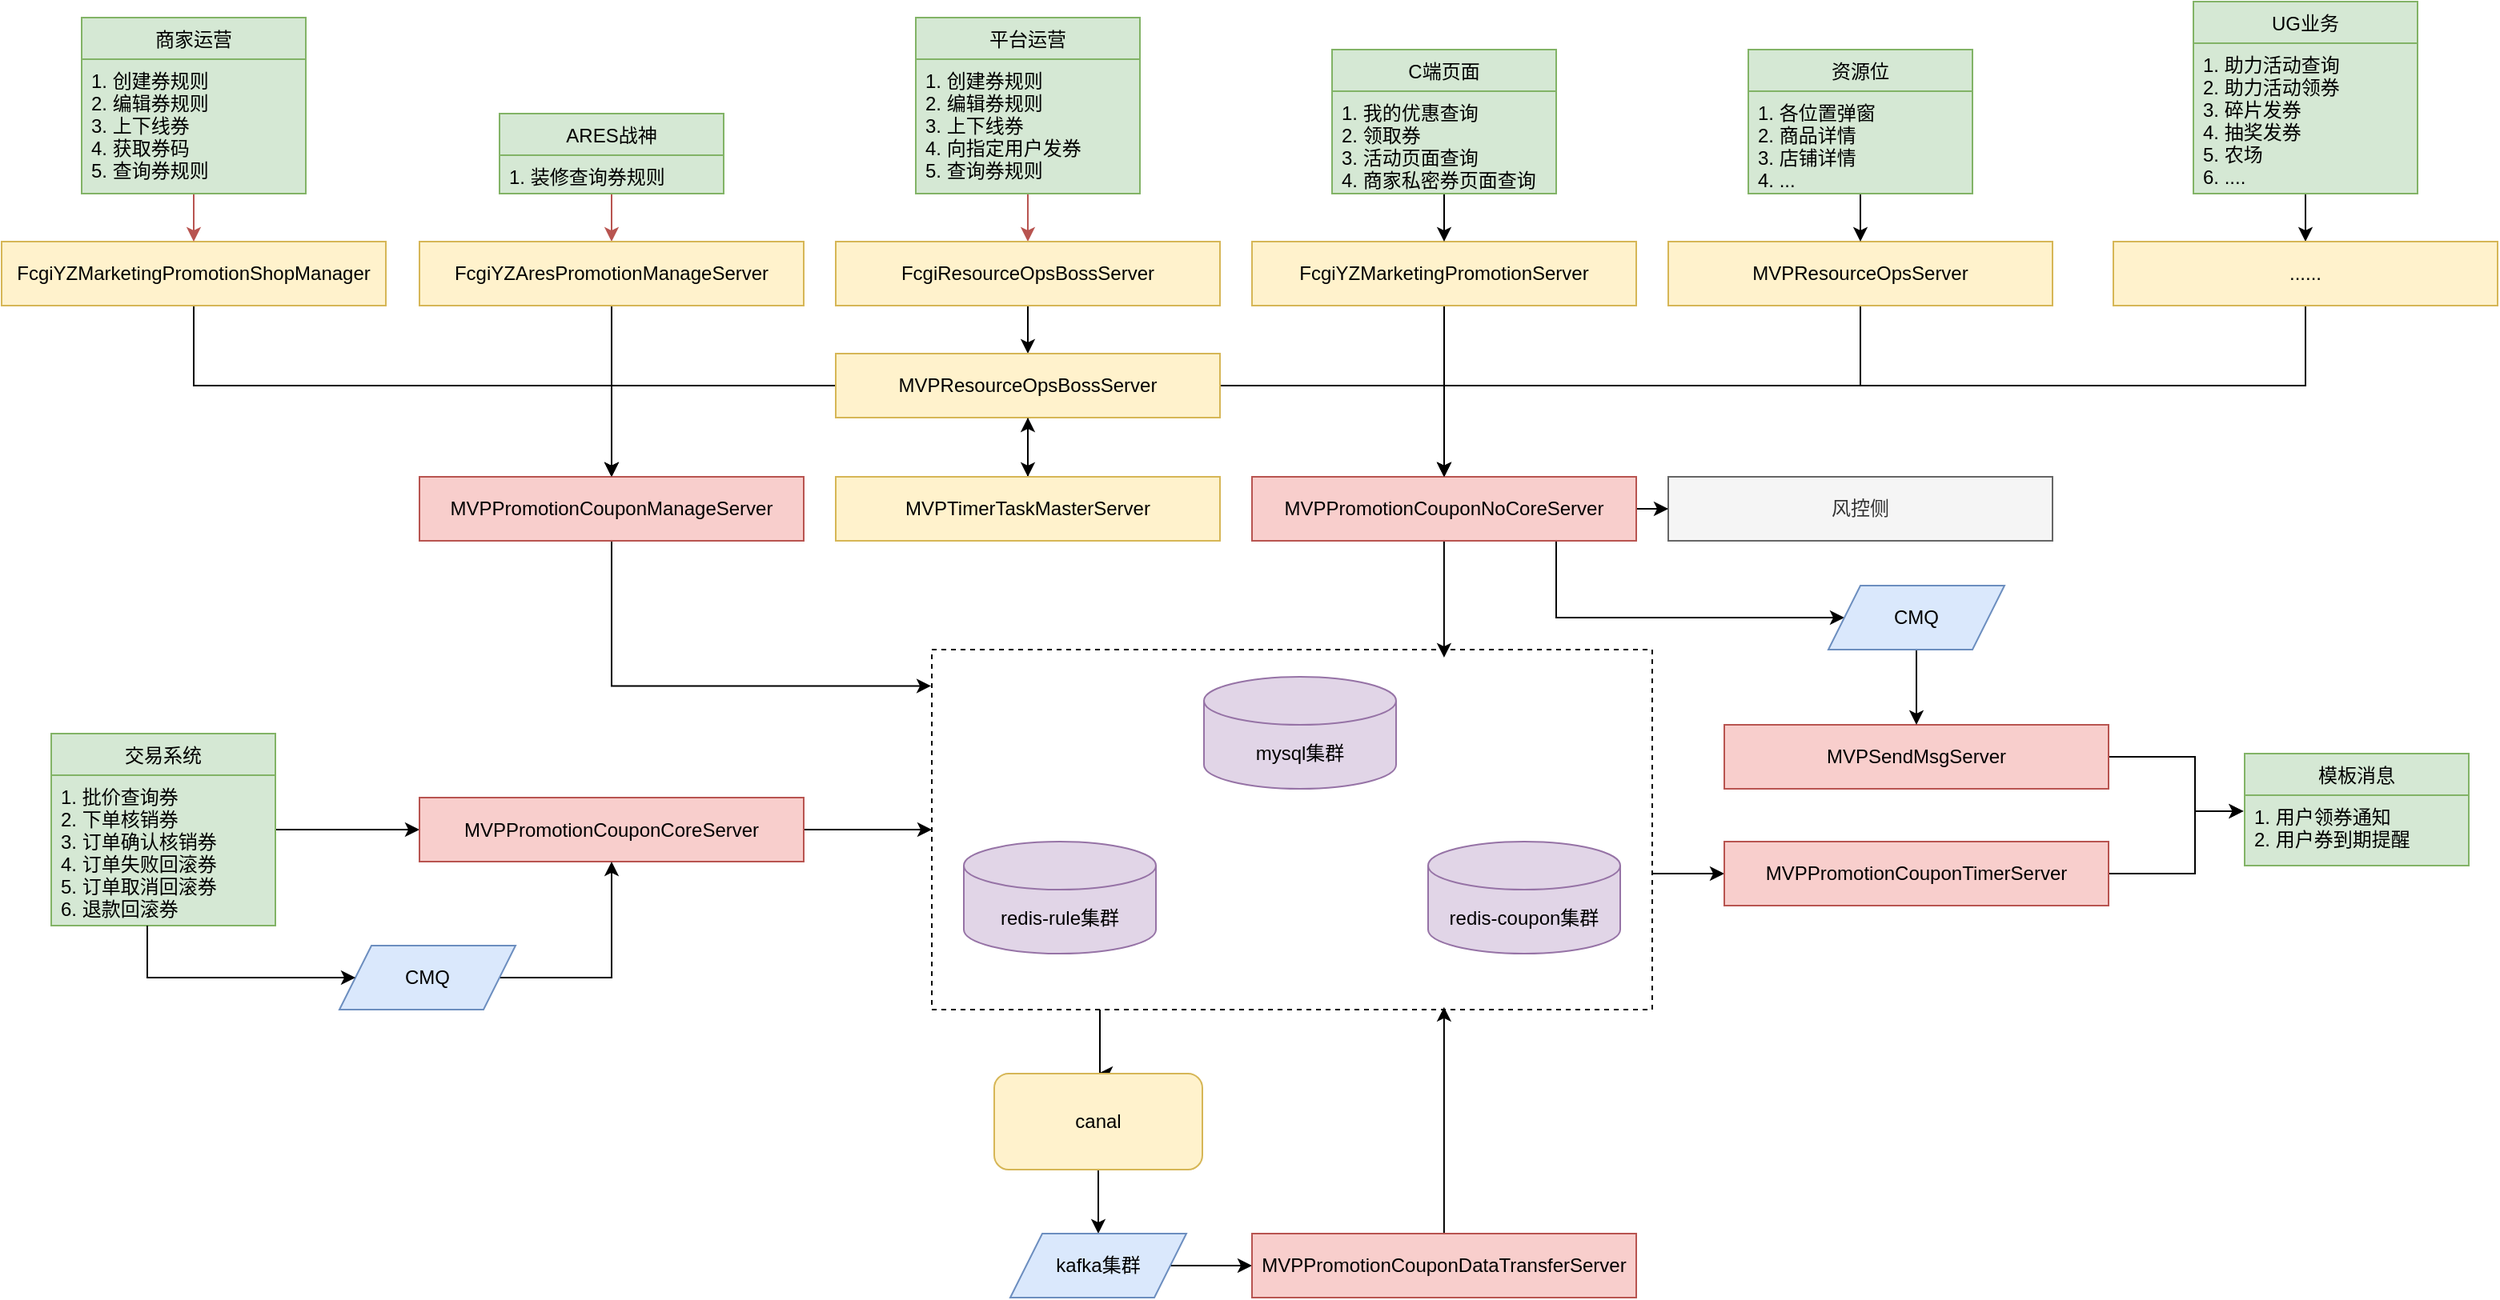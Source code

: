 <mxfile version="13.11.0" type="github">
  <diagram id="S-bVbZPN4BbvwkYWqwxk" name="Page-1">
    <mxGraphModel dx="3258" dy="2433" grid="1" gridSize="10" guides="1" tooltips="1" connect="1" arrows="1" fold="1" page="1" pageScale="1" pageWidth="827" pageHeight="1169" math="0" shadow="0">
      <root>
        <mxCell id="0" />
        <mxCell id="1" parent="0" />
        <mxCell id="o6GloD9FYgK3P94GDY6V-97" style="edgeStyle=orthogonalEdgeStyle;rounded=0;orthogonalLoop=1;jettySize=auto;html=1;entryX=0.5;entryY=0;entryDx=0;entryDy=0;" edge="1" parent="1" source="o6GloD9FYgK3P94GDY6V-52" target="nj5AoO-MpNhm7gpovx_Y-36">
          <mxGeometry relative="1" as="geometry">
            <Array as="points">
              <mxPoint x="415" y="490" />
              <mxPoint x="415" y="490" />
            </Array>
          </mxGeometry>
        </mxCell>
        <mxCell id="o6GloD9FYgK3P94GDY6V-103" style="edgeStyle=orthogonalEdgeStyle;rounded=0;orthogonalLoop=1;jettySize=auto;html=1;" edge="1" parent="1" source="o6GloD9FYgK3P94GDY6V-52" target="o6GloD9FYgK3P94GDY6V-50">
          <mxGeometry relative="1" as="geometry">
            <Array as="points">
              <mxPoint x="780" y="395" />
              <mxPoint x="780" y="395" />
            </Array>
          </mxGeometry>
        </mxCell>
        <mxCell id="o6GloD9FYgK3P94GDY6V-52" value="" style="rounded=0;whiteSpace=wrap;html=1;dashed=1;" vertex="1" parent="1">
          <mxGeometry x="310" y="255" width="450" height="225" as="geometry" />
        </mxCell>
        <mxCell id="o6GloD9FYgK3P94GDY6V-68" style="edgeStyle=orthogonalEdgeStyle;rounded=0;orthogonalLoop=1;jettySize=auto;html=1;entryX=0.5;entryY=0;entryDx=0;entryDy=0;" edge="1" parent="1" source="nj5AoO-MpNhm7gpovx_Y-13" target="o6GloD9FYgK3P94GDY6V-27">
          <mxGeometry relative="1" as="geometry">
            <Array as="points">
              <mxPoint x="-151" y="90" />
              <mxPoint x="110" y="90" />
            </Array>
          </mxGeometry>
        </mxCell>
        <mxCell id="nj5AoO-MpNhm7gpovx_Y-13" value="FcgiYZMarketingPromotionShopManager" style="rounded=0;whiteSpace=wrap;html=1;fillColor=#fff2cc;strokeColor=#d6b656;" parent="1" vertex="1">
          <mxGeometry x="-271" width="240" height="40" as="geometry" />
        </mxCell>
        <mxCell id="nj5AoO-MpNhm7gpovx_Y-21" value="mysql集群" style="shape=cylinder3;whiteSpace=wrap;html=1;boundedLbl=1;backgroundOutline=1;size=15;fillColor=#e1d5e7;strokeColor=#9673a6;" parent="1" vertex="1">
          <mxGeometry x="480" y="272" width="120" height="70" as="geometry" />
        </mxCell>
        <mxCell id="o6GloD9FYgK3P94GDY6V-98" style="edgeStyle=orthogonalEdgeStyle;rounded=0;orthogonalLoop=1;jettySize=auto;html=1;entryX=0.5;entryY=0;entryDx=0;entryDy=0;" edge="1" parent="1" source="nj5AoO-MpNhm7gpovx_Y-36" target="o6GloD9FYgK3P94GDY6V-47">
          <mxGeometry relative="1" as="geometry" />
        </mxCell>
        <mxCell id="nj5AoO-MpNhm7gpovx_Y-36" value="canal" style="rounded=1;whiteSpace=wrap;html=1;fillColor=#fff2cc;strokeColor=#d6b656;" parent="1" vertex="1">
          <mxGeometry x="349" y="520" width="130" height="60" as="geometry" />
        </mxCell>
        <mxCell id="o6GloD9FYgK3P94GDY6V-65" value="" style="edgeStyle=orthogonalEdgeStyle;rounded=0;orthogonalLoop=1;jettySize=auto;html=1;fillColor=#f8cecc;strokeColor=#b85450;" edge="1" parent="1" source="o6GloD9FYgK3P94GDY6V-10" target="o6GloD9FYgK3P94GDY6V-26">
          <mxGeometry relative="1" as="geometry" />
        </mxCell>
        <mxCell id="o6GloD9FYgK3P94GDY6V-10" value="平台运营" style="swimlane;fontStyle=0;childLayout=stackLayout;horizontal=1;startSize=26;fillColor=#d5e8d4;horizontalStack=0;resizeParent=1;resizeParentMax=0;resizeLast=0;collapsible=1;marginBottom=0;strokeColor=#82b366;" vertex="1" parent="1">
          <mxGeometry x="300" y="-140" width="140" height="110" as="geometry" />
        </mxCell>
        <mxCell id="o6GloD9FYgK3P94GDY6V-11" value="1. 创建券规则&#xa;2. 编辑券规则&#xa;3. 上下线券&#xa;4. 向指定用户发券&#xa;5. 查询券规则" style="text;strokeColor=#82b366;fillColor=#d5e8d4;align=left;verticalAlign=top;spacingLeft=4;spacingRight=4;overflow=hidden;rotatable=0;points=[[0,0.5],[1,0.5]];portConstraint=eastwest;" vertex="1" parent="o6GloD9FYgK3P94GDY6V-10">
          <mxGeometry y="26" width="140" height="84" as="geometry" />
        </mxCell>
        <mxCell id="o6GloD9FYgK3P94GDY6V-63" value="" style="edgeStyle=orthogonalEdgeStyle;rounded=0;orthogonalLoop=1;jettySize=auto;html=1;fillColor=#f8cecc;strokeColor=#b85450;" edge="1" parent="1" source="o6GloD9FYgK3P94GDY6V-19" target="o6GloD9FYgK3P94GDY6V-25">
          <mxGeometry relative="1" as="geometry" />
        </mxCell>
        <mxCell id="o6GloD9FYgK3P94GDY6V-19" value="ARES战神" style="swimlane;fontStyle=0;childLayout=stackLayout;horizontal=1;startSize=26;fillColor=#d5e8d4;horizontalStack=0;resizeParent=1;resizeParentMax=0;resizeLast=0;collapsible=1;marginBottom=0;strokeColor=#82b366;" vertex="1" parent="1">
          <mxGeometry x="40" y="-80" width="140" height="50" as="geometry" />
        </mxCell>
        <mxCell id="o6GloD9FYgK3P94GDY6V-20" value="1. 装修查询券规则" style="text;strokeColor=#82b366;fillColor=#d5e8d4;align=left;verticalAlign=top;spacingLeft=4;spacingRight=4;overflow=hidden;rotatable=0;points=[[0,0.5],[1,0.5]];portConstraint=eastwest;" vertex="1" parent="o6GloD9FYgK3P94GDY6V-19">
          <mxGeometry y="26" width="140" height="24" as="geometry" />
        </mxCell>
        <mxCell id="o6GloD9FYgK3P94GDY6V-62" value="" style="edgeStyle=orthogonalEdgeStyle;rounded=0;orthogonalLoop=1;jettySize=auto;html=1;fillColor=#f8cecc;strokeColor=#b85450;" edge="1" parent="1" source="o6GloD9FYgK3P94GDY6V-21" target="nj5AoO-MpNhm7gpovx_Y-13">
          <mxGeometry relative="1" as="geometry" />
        </mxCell>
        <mxCell id="o6GloD9FYgK3P94GDY6V-21" value="商家运营" style="swimlane;fontStyle=0;childLayout=stackLayout;horizontal=1;startSize=26;fillColor=#d5e8d4;horizontalStack=0;resizeParent=1;resizeParentMax=0;resizeLast=0;collapsible=1;marginBottom=0;strokeColor=#82b366;" vertex="1" parent="1">
          <mxGeometry x="-221" y="-140" width="140" height="110" as="geometry" />
        </mxCell>
        <mxCell id="o6GloD9FYgK3P94GDY6V-22" value="1. 创建券规则&#xa;2. 编辑券规则&#xa;3. 上下线券&#xa;4. 获取券码&#xa;5. 查询券规则" style="text;strokeColor=#82b366;fillColor=#d5e8d4;align=left;verticalAlign=top;spacingLeft=4;spacingRight=4;overflow=hidden;rotatable=0;points=[[0,0.5],[1,0.5]];portConstraint=eastwest;" vertex="1" parent="o6GloD9FYgK3P94GDY6V-21">
          <mxGeometry y="26" width="140" height="84" as="geometry" />
        </mxCell>
        <mxCell id="o6GloD9FYgK3P94GDY6V-67" style="edgeStyle=orthogonalEdgeStyle;rounded=0;orthogonalLoop=1;jettySize=auto;html=1;entryX=0.5;entryY=0;entryDx=0;entryDy=0;" edge="1" parent="1" source="o6GloD9FYgK3P94GDY6V-25" target="o6GloD9FYgK3P94GDY6V-27">
          <mxGeometry relative="1" as="geometry" />
        </mxCell>
        <mxCell id="o6GloD9FYgK3P94GDY6V-25" value="FcgiYZAresPromotionManageServer" style="rounded=0;whiteSpace=wrap;html=1;fillColor=#fff2cc;strokeColor=#d6b656;" vertex="1" parent="1">
          <mxGeometry x="-10" width="240" height="40" as="geometry" />
        </mxCell>
        <mxCell id="o6GloD9FYgK3P94GDY6V-66" value="" style="edgeStyle=orthogonalEdgeStyle;rounded=0;orthogonalLoop=1;jettySize=auto;html=1;" edge="1" parent="1" source="o6GloD9FYgK3P94GDY6V-26" target="o6GloD9FYgK3P94GDY6V-28">
          <mxGeometry relative="1" as="geometry" />
        </mxCell>
        <mxCell id="o6GloD9FYgK3P94GDY6V-26" value="FcgiResourceOpsBossServer" style="rounded=0;whiteSpace=wrap;html=1;fillColor=#fff2cc;strokeColor=#d6b656;" vertex="1" parent="1">
          <mxGeometry x="250" width="240" height="40" as="geometry" />
        </mxCell>
        <mxCell id="o6GloD9FYgK3P94GDY6V-93" style="edgeStyle=orthogonalEdgeStyle;rounded=0;orthogonalLoop=1;jettySize=auto;html=1;entryX=-0.001;entryY=0.101;entryDx=0;entryDy=0;entryPerimeter=0;" edge="1" parent="1" source="o6GloD9FYgK3P94GDY6V-27" target="o6GloD9FYgK3P94GDY6V-52">
          <mxGeometry relative="1" as="geometry">
            <mxPoint x="310" y="290" as="targetPoint" />
            <Array as="points">
              <mxPoint x="110" y="278" />
            </Array>
          </mxGeometry>
        </mxCell>
        <mxCell id="o6GloD9FYgK3P94GDY6V-27" value="MVPPromotionCouponManageServer" style="rounded=0;whiteSpace=wrap;html=1;fillColor=#f8cecc;strokeColor=#b85450;" vertex="1" parent="1">
          <mxGeometry x="-10" y="147" width="240" height="40" as="geometry" />
        </mxCell>
        <mxCell id="o6GloD9FYgK3P94GDY6V-69" style="edgeStyle=orthogonalEdgeStyle;rounded=0;orthogonalLoop=1;jettySize=auto;html=1;entryX=0.5;entryY=0;entryDx=0;entryDy=0;" edge="1" parent="1" source="o6GloD9FYgK3P94GDY6V-28" target="o6GloD9FYgK3P94GDY6V-27">
          <mxGeometry relative="1" as="geometry" />
        </mxCell>
        <mxCell id="o6GloD9FYgK3P94GDY6V-115" value="" style="edgeStyle=orthogonalEdgeStyle;rounded=0;orthogonalLoop=1;jettySize=auto;html=1;" edge="1" parent="1" source="o6GloD9FYgK3P94GDY6V-28" target="o6GloD9FYgK3P94GDY6V-29">
          <mxGeometry relative="1" as="geometry" />
        </mxCell>
        <mxCell id="o6GloD9FYgK3P94GDY6V-117" style="edgeStyle=orthogonalEdgeStyle;rounded=0;orthogonalLoop=1;jettySize=auto;html=1;entryX=0.5;entryY=0;entryDx=0;entryDy=0;" edge="1" parent="1" source="o6GloD9FYgK3P94GDY6V-28" target="o6GloD9FYgK3P94GDY6V-36">
          <mxGeometry relative="1" as="geometry" />
        </mxCell>
        <mxCell id="o6GloD9FYgK3P94GDY6V-28" value="MVPResourceOpsBossServer" style="rounded=0;whiteSpace=wrap;html=1;fillColor=#fff2cc;strokeColor=#d6b656;" vertex="1" parent="1">
          <mxGeometry x="250" y="70" width="240" height="40" as="geometry" />
        </mxCell>
        <mxCell id="o6GloD9FYgK3P94GDY6V-116" style="edgeStyle=orthogonalEdgeStyle;rounded=0;orthogonalLoop=1;jettySize=auto;html=1;entryX=0.5;entryY=1;entryDx=0;entryDy=0;" edge="1" parent="1" source="o6GloD9FYgK3P94GDY6V-29" target="o6GloD9FYgK3P94GDY6V-28">
          <mxGeometry relative="1" as="geometry" />
        </mxCell>
        <mxCell id="o6GloD9FYgK3P94GDY6V-29" value="MVPTimerTaskMasterServer" style="rounded=0;whiteSpace=wrap;html=1;fillColor=#fff2cc;strokeColor=#d6b656;" vertex="1" parent="1">
          <mxGeometry x="250" y="147" width="240" height="40" as="geometry" />
        </mxCell>
        <mxCell id="o6GloD9FYgK3P94GDY6V-112" style="edgeStyle=orthogonalEdgeStyle;rounded=0;orthogonalLoop=1;jettySize=auto;html=1;" edge="1" parent="1" source="o6GloD9FYgK3P94GDY6V-30" target="o6GloD9FYgK3P94GDY6V-32">
          <mxGeometry relative="1" as="geometry" />
        </mxCell>
        <mxCell id="o6GloD9FYgK3P94GDY6V-30" value="交易系统" style="swimlane;fontStyle=0;childLayout=stackLayout;horizontal=1;startSize=26;fillColor=#d5e8d4;horizontalStack=0;resizeParent=1;resizeParentMax=0;resizeLast=0;collapsible=1;marginBottom=0;strokeColor=#82b366;" vertex="1" parent="1">
          <mxGeometry x="-240" y="307.5" width="140" height="120" as="geometry" />
        </mxCell>
        <mxCell id="o6GloD9FYgK3P94GDY6V-31" value="1. 批价查询券&#xa;2. 下单核销券&#xa;3. 订单确认核销券&#xa;4. 订单失败回滚券&#xa;5. 订单取消回滚券&#xa;6. 退款回滚券" style="text;strokeColor=#82b366;fillColor=#d5e8d4;align=left;verticalAlign=top;spacingLeft=4;spacingRight=4;overflow=hidden;rotatable=0;points=[[0,0.5],[1,0.5]];portConstraint=eastwest;" vertex="1" parent="o6GloD9FYgK3P94GDY6V-30">
          <mxGeometry y="26" width="140" height="94" as="geometry" />
        </mxCell>
        <mxCell id="o6GloD9FYgK3P94GDY6V-111" style="edgeStyle=orthogonalEdgeStyle;rounded=0;orthogonalLoop=1;jettySize=auto;html=1;" edge="1" parent="1" source="o6GloD9FYgK3P94GDY6V-32" target="o6GloD9FYgK3P94GDY6V-52">
          <mxGeometry relative="1" as="geometry" />
        </mxCell>
        <mxCell id="o6GloD9FYgK3P94GDY6V-32" value="MVPPromotionCouponCoreServer" style="rounded=0;whiteSpace=wrap;html=1;fillColor=#f8cecc;strokeColor=#b85450;" vertex="1" parent="1">
          <mxGeometry x="-10" y="347.5" width="240" height="40" as="geometry" />
        </mxCell>
        <mxCell id="o6GloD9FYgK3P94GDY6V-74" value="" style="edgeStyle=orthogonalEdgeStyle;rounded=0;orthogonalLoop=1;jettySize=auto;html=1;" edge="1" parent="1" source="o6GloD9FYgK3P94GDY6V-33" target="o6GloD9FYgK3P94GDY6V-36">
          <mxGeometry relative="1" as="geometry" />
        </mxCell>
        <mxCell id="o6GloD9FYgK3P94GDY6V-33" value="FcgiYZMarketingPromotionServer" style="rounded=0;whiteSpace=wrap;html=1;fillColor=#fff2cc;strokeColor=#d6b656;" vertex="1" parent="1">
          <mxGeometry x="510" width="240" height="40" as="geometry" />
        </mxCell>
        <mxCell id="o6GloD9FYgK3P94GDY6V-73" value="" style="edgeStyle=orthogonalEdgeStyle;rounded=0;orthogonalLoop=1;jettySize=auto;html=1;" edge="1" parent="1" source="o6GloD9FYgK3P94GDY6V-34" target="o6GloD9FYgK3P94GDY6V-33">
          <mxGeometry relative="1" as="geometry" />
        </mxCell>
        <mxCell id="o6GloD9FYgK3P94GDY6V-34" value="C端页面" style="swimlane;fontStyle=0;childLayout=stackLayout;horizontal=1;startSize=26;fillColor=#d5e8d4;horizontalStack=0;resizeParent=1;resizeParentMax=0;resizeLast=0;collapsible=1;marginBottom=0;strokeColor=#82b366;" vertex="1" parent="1">
          <mxGeometry x="560" y="-120" width="140" height="90" as="geometry" />
        </mxCell>
        <mxCell id="o6GloD9FYgK3P94GDY6V-35" value="1. 我的优惠查询&#xa;2. 领取券&#xa;3. 活动页面查询&#xa;4. 商家私密券页面查询" style="text;strokeColor=#82b366;fillColor=#d5e8d4;align=left;verticalAlign=top;spacingLeft=4;spacingRight=4;overflow=hidden;rotatable=0;points=[[0,0.5],[1,0.5]];portConstraint=eastwest;" vertex="1" parent="o6GloD9FYgK3P94GDY6V-34">
          <mxGeometry y="26" width="140" height="64" as="geometry" />
        </mxCell>
        <mxCell id="o6GloD9FYgK3P94GDY6V-120" style="edgeStyle=orthogonalEdgeStyle;rounded=0;orthogonalLoop=1;jettySize=auto;html=1;" edge="1" parent="1" source="o6GloD9FYgK3P94GDY6V-36" target="o6GloD9FYgK3P94GDY6V-61">
          <mxGeometry relative="1" as="geometry" />
        </mxCell>
        <mxCell id="o6GloD9FYgK3P94GDY6V-121" style="edgeStyle=orthogonalEdgeStyle;rounded=0;orthogonalLoop=1;jettySize=auto;html=1;entryX=0.711;entryY=0.022;entryDx=0;entryDy=0;entryPerimeter=0;" edge="1" parent="1" source="o6GloD9FYgK3P94GDY6V-36" target="o6GloD9FYgK3P94GDY6V-52">
          <mxGeometry relative="1" as="geometry" />
        </mxCell>
        <mxCell id="o6GloD9FYgK3P94GDY6V-122" style="edgeStyle=orthogonalEdgeStyle;rounded=0;orthogonalLoop=1;jettySize=auto;html=1;entryX=0;entryY=0.5;entryDx=0;entryDy=0;" edge="1" parent="1" source="o6GloD9FYgK3P94GDY6V-36" target="o6GloD9FYgK3P94GDY6V-60">
          <mxGeometry relative="1" as="geometry">
            <Array as="points">
              <mxPoint x="700" y="235" />
            </Array>
          </mxGeometry>
        </mxCell>
        <mxCell id="o6GloD9FYgK3P94GDY6V-36" value="MVPPromotionCouponNoCoreServer" style="rounded=0;whiteSpace=wrap;html=1;fillColor=#f8cecc;strokeColor=#b85450;" vertex="1" parent="1">
          <mxGeometry x="510" y="147" width="240" height="40" as="geometry" />
        </mxCell>
        <mxCell id="o6GloD9FYgK3P94GDY6V-118" style="edgeStyle=orthogonalEdgeStyle;rounded=0;orthogonalLoop=1;jettySize=auto;html=1;entryX=0.5;entryY=0;entryDx=0;entryDy=0;" edge="1" parent="1" source="o6GloD9FYgK3P94GDY6V-37" target="o6GloD9FYgK3P94GDY6V-36">
          <mxGeometry relative="1" as="geometry">
            <Array as="points">
              <mxPoint x="890" y="90" />
              <mxPoint x="630" y="90" />
            </Array>
          </mxGeometry>
        </mxCell>
        <mxCell id="o6GloD9FYgK3P94GDY6V-37" value="MVPResourceOpsServer" style="rounded=0;whiteSpace=wrap;html=1;fillColor=#fff2cc;strokeColor=#d6b656;" vertex="1" parent="1">
          <mxGeometry x="770" width="240" height="40" as="geometry" />
        </mxCell>
        <mxCell id="o6GloD9FYgK3P94GDY6V-75" value="" style="edgeStyle=orthogonalEdgeStyle;rounded=0;orthogonalLoop=1;jettySize=auto;html=1;" edge="1" parent="1" source="o6GloD9FYgK3P94GDY6V-38" target="o6GloD9FYgK3P94GDY6V-37">
          <mxGeometry relative="1" as="geometry" />
        </mxCell>
        <mxCell id="o6GloD9FYgK3P94GDY6V-38" value="资源位" style="swimlane;fontStyle=0;childLayout=stackLayout;horizontal=1;startSize=26;fillColor=#d5e8d4;horizontalStack=0;resizeParent=1;resizeParentMax=0;resizeLast=0;collapsible=1;marginBottom=0;strokeColor=#82b366;" vertex="1" parent="1">
          <mxGeometry x="820" y="-120" width="140" height="90" as="geometry" />
        </mxCell>
        <mxCell id="o6GloD9FYgK3P94GDY6V-39" value="1. 各位置弹窗&#xa;2. 商品详情&#xa;3. 店铺详情&#xa;4. ..." style="text;strokeColor=#82b366;fillColor=#d5e8d4;align=left;verticalAlign=top;spacingLeft=4;spacingRight=4;overflow=hidden;rotatable=0;points=[[0,0.5],[1,0.5]];portConstraint=eastwest;" vertex="1" parent="o6GloD9FYgK3P94GDY6V-38">
          <mxGeometry y="26" width="140" height="64" as="geometry" />
        </mxCell>
        <mxCell id="o6GloD9FYgK3P94GDY6V-82" value="" style="edgeStyle=orthogonalEdgeStyle;rounded=0;orthogonalLoop=1;jettySize=auto;html=1;" edge="1" parent="1" source="o6GloD9FYgK3P94GDY6V-40" target="o6GloD9FYgK3P94GDY6V-81">
          <mxGeometry relative="1" as="geometry" />
        </mxCell>
        <mxCell id="o6GloD9FYgK3P94GDY6V-40" value="UG业务" style="swimlane;fontStyle=0;childLayout=stackLayout;horizontal=1;startSize=26;fillColor=#d5e8d4;horizontalStack=0;resizeParent=1;resizeParentMax=0;resizeLast=0;collapsible=1;marginBottom=0;strokeColor=#82b366;" vertex="1" parent="1">
          <mxGeometry x="1098" y="-150" width="140" height="120" as="geometry" />
        </mxCell>
        <mxCell id="o6GloD9FYgK3P94GDY6V-41" value="1. 助力活动查询&#xa;2. 助力活动领券&#xa;3. 碎片发券&#xa;4. 抽奖发券&#xa;5. 农场&#xa;6. ...." style="text;strokeColor=#82b366;fillColor=#d5e8d4;align=left;verticalAlign=top;spacingLeft=4;spacingRight=4;overflow=hidden;rotatable=0;points=[[0,0.5],[1,0.5]];portConstraint=eastwest;" vertex="1" parent="o6GloD9FYgK3P94GDY6V-40">
          <mxGeometry y="26" width="140" height="94" as="geometry" />
        </mxCell>
        <mxCell id="o6GloD9FYgK3P94GDY6V-114" style="edgeStyle=orthogonalEdgeStyle;rounded=0;orthogonalLoop=1;jettySize=auto;html=1;entryX=0.5;entryY=1;entryDx=0;entryDy=0;" edge="1" parent="1" source="o6GloD9FYgK3P94GDY6V-46" target="o6GloD9FYgK3P94GDY6V-32">
          <mxGeometry relative="1" as="geometry">
            <Array as="points">
              <mxPoint x="110" y="460" />
            </Array>
          </mxGeometry>
        </mxCell>
        <mxCell id="o6GloD9FYgK3P94GDY6V-46" value="CMQ" style="shape=parallelogram;perimeter=parallelogramPerimeter;whiteSpace=wrap;html=1;fixedSize=1;fillColor=#dae8fc;strokeColor=#6c8ebf;" vertex="1" parent="1">
          <mxGeometry x="-60" y="440" width="110" height="40" as="geometry" />
        </mxCell>
        <mxCell id="o6GloD9FYgK3P94GDY6V-99" value="" style="edgeStyle=orthogonalEdgeStyle;rounded=0;orthogonalLoop=1;jettySize=auto;html=1;" edge="1" parent="1" source="o6GloD9FYgK3P94GDY6V-47" target="o6GloD9FYgK3P94GDY6V-51">
          <mxGeometry relative="1" as="geometry" />
        </mxCell>
        <mxCell id="o6GloD9FYgK3P94GDY6V-47" value="kafka集群" style="shape=parallelogram;perimeter=parallelogramPerimeter;whiteSpace=wrap;html=1;fixedSize=1;fillColor=#dae8fc;strokeColor=#6c8ebf;" vertex="1" parent="1">
          <mxGeometry x="359" y="620" width="110" height="40" as="geometry" />
        </mxCell>
        <mxCell id="o6GloD9FYgK3P94GDY6V-48" value="redis-rule集群" style="shape=cylinder3;whiteSpace=wrap;html=1;boundedLbl=1;backgroundOutline=1;size=15;fillColor=#e1d5e7;strokeColor=#9673a6;" vertex="1" parent="1">
          <mxGeometry x="330" y="375" width="120" height="70" as="geometry" />
        </mxCell>
        <mxCell id="o6GloD9FYgK3P94GDY6V-49" value="redis-coupon集群" style="shape=cylinder3;whiteSpace=wrap;html=1;boundedLbl=1;backgroundOutline=1;size=15;fillColor=#e1d5e7;strokeColor=#9673a6;" vertex="1" parent="1">
          <mxGeometry x="620" y="375" width="120" height="70" as="geometry" />
        </mxCell>
        <mxCell id="o6GloD9FYgK3P94GDY6V-109" style="edgeStyle=orthogonalEdgeStyle;rounded=0;orthogonalLoop=1;jettySize=auto;html=1;entryX=-0.005;entryY=0.227;entryDx=0;entryDy=0;entryPerimeter=0;" edge="1" parent="1" source="o6GloD9FYgK3P94GDY6V-50" target="o6GloD9FYgK3P94GDY6V-59">
          <mxGeometry relative="1" as="geometry">
            <Array as="points">
              <mxPoint x="1099" y="395" />
              <mxPoint x="1099" y="356" />
            </Array>
          </mxGeometry>
        </mxCell>
        <mxCell id="o6GloD9FYgK3P94GDY6V-50" value="MVPPromotionCouponTimerServer" style="rounded=0;whiteSpace=wrap;html=1;fillColor=#f8cecc;strokeColor=#b85450;" vertex="1" parent="1">
          <mxGeometry x="805" y="375" width="240" height="40" as="geometry" />
        </mxCell>
        <mxCell id="o6GloD9FYgK3P94GDY6V-100" style="edgeStyle=orthogonalEdgeStyle;rounded=0;orthogonalLoop=1;jettySize=auto;html=1;entryX=0.711;entryY=0.993;entryDx=0;entryDy=0;entryPerimeter=0;" edge="1" parent="1" source="o6GloD9FYgK3P94GDY6V-51" target="o6GloD9FYgK3P94GDY6V-52">
          <mxGeometry relative="1" as="geometry" />
        </mxCell>
        <mxCell id="o6GloD9FYgK3P94GDY6V-51" value="MVPPromotionCouponDataTransferServer" style="rounded=0;whiteSpace=wrap;html=1;fillColor=#f8cecc;strokeColor=#b85450;" vertex="1" parent="1">
          <mxGeometry x="510" y="620" width="240" height="40" as="geometry" />
        </mxCell>
        <mxCell id="o6GloD9FYgK3P94GDY6V-108" style="edgeStyle=orthogonalEdgeStyle;rounded=0;orthogonalLoop=1;jettySize=auto;html=1;entryX=-0.005;entryY=0.227;entryDx=0;entryDy=0;entryPerimeter=0;" edge="1" parent="1" source="o6GloD9FYgK3P94GDY6V-56" target="o6GloD9FYgK3P94GDY6V-59">
          <mxGeometry relative="1" as="geometry">
            <Array as="points">
              <mxPoint x="1099" y="322" />
              <mxPoint x="1099" y="356" />
            </Array>
          </mxGeometry>
        </mxCell>
        <mxCell id="o6GloD9FYgK3P94GDY6V-56" value="MVPSendMsgServer" style="rounded=0;whiteSpace=wrap;html=1;fillColor=#f8cecc;strokeColor=#b85450;" vertex="1" parent="1">
          <mxGeometry x="805" y="302" width="240" height="40" as="geometry" />
        </mxCell>
        <mxCell id="o6GloD9FYgK3P94GDY6V-58" value="模板消息" style="swimlane;fontStyle=0;childLayout=stackLayout;horizontal=1;startSize=26;fillColor=#d5e8d4;horizontalStack=0;resizeParent=1;resizeParentMax=0;resizeLast=0;collapsible=1;marginBottom=0;strokeColor=#82b366;" vertex="1" parent="1">
          <mxGeometry x="1130" y="320" width="140" height="70" as="geometry" />
        </mxCell>
        <mxCell id="o6GloD9FYgK3P94GDY6V-59" value="1. 用户领券通知&#xa;2. 用户券到期提醒" style="text;strokeColor=#82b366;fillColor=#d5e8d4;align=left;verticalAlign=top;spacingLeft=4;spacingRight=4;overflow=hidden;rotatable=0;points=[[0,0.5],[1,0.5]];portConstraint=eastwest;" vertex="1" parent="o6GloD9FYgK3P94GDY6V-58">
          <mxGeometry y="26" width="140" height="44" as="geometry" />
        </mxCell>
        <mxCell id="o6GloD9FYgK3P94GDY6V-123" style="edgeStyle=orthogonalEdgeStyle;rounded=0;orthogonalLoop=1;jettySize=auto;html=1;" edge="1" parent="1" source="o6GloD9FYgK3P94GDY6V-60" target="o6GloD9FYgK3P94GDY6V-56">
          <mxGeometry relative="1" as="geometry" />
        </mxCell>
        <mxCell id="o6GloD9FYgK3P94GDY6V-60" value="CMQ" style="shape=parallelogram;perimeter=parallelogramPerimeter;whiteSpace=wrap;html=1;fixedSize=1;fillColor=#dae8fc;strokeColor=#6c8ebf;" vertex="1" parent="1">
          <mxGeometry x="870" y="215" width="110" height="40" as="geometry" />
        </mxCell>
        <mxCell id="o6GloD9FYgK3P94GDY6V-61" value="风控侧" style="rounded=0;whiteSpace=wrap;html=1;fillColor=#f5f5f5;strokeColor=#666666;fontColor=#333333;" vertex="1" parent="1">
          <mxGeometry x="770" y="147" width="240" height="40" as="geometry" />
        </mxCell>
        <mxCell id="o6GloD9FYgK3P94GDY6V-119" style="edgeStyle=orthogonalEdgeStyle;rounded=0;orthogonalLoop=1;jettySize=auto;html=1;" edge="1" parent="1" source="o6GloD9FYgK3P94GDY6V-81" target="o6GloD9FYgK3P94GDY6V-36">
          <mxGeometry relative="1" as="geometry">
            <Array as="points">
              <mxPoint x="1168" y="90" />
              <mxPoint x="630" y="90" />
            </Array>
          </mxGeometry>
        </mxCell>
        <mxCell id="o6GloD9FYgK3P94GDY6V-81" value="......" style="rounded=0;whiteSpace=wrap;html=1;fillColor=#fff2cc;strokeColor=#d6b656;" vertex="1" parent="1">
          <mxGeometry x="1048" width="240" height="40" as="geometry" />
        </mxCell>
        <mxCell id="o6GloD9FYgK3P94GDY6V-113" style="edgeStyle=orthogonalEdgeStyle;rounded=0;orthogonalLoop=1;jettySize=auto;html=1;" edge="1" parent="1" source="o6GloD9FYgK3P94GDY6V-31" target="o6GloD9FYgK3P94GDY6V-46">
          <mxGeometry relative="1" as="geometry">
            <Array as="points">
              <mxPoint x="-180" y="460" />
            </Array>
          </mxGeometry>
        </mxCell>
      </root>
    </mxGraphModel>
  </diagram>
</mxfile>
